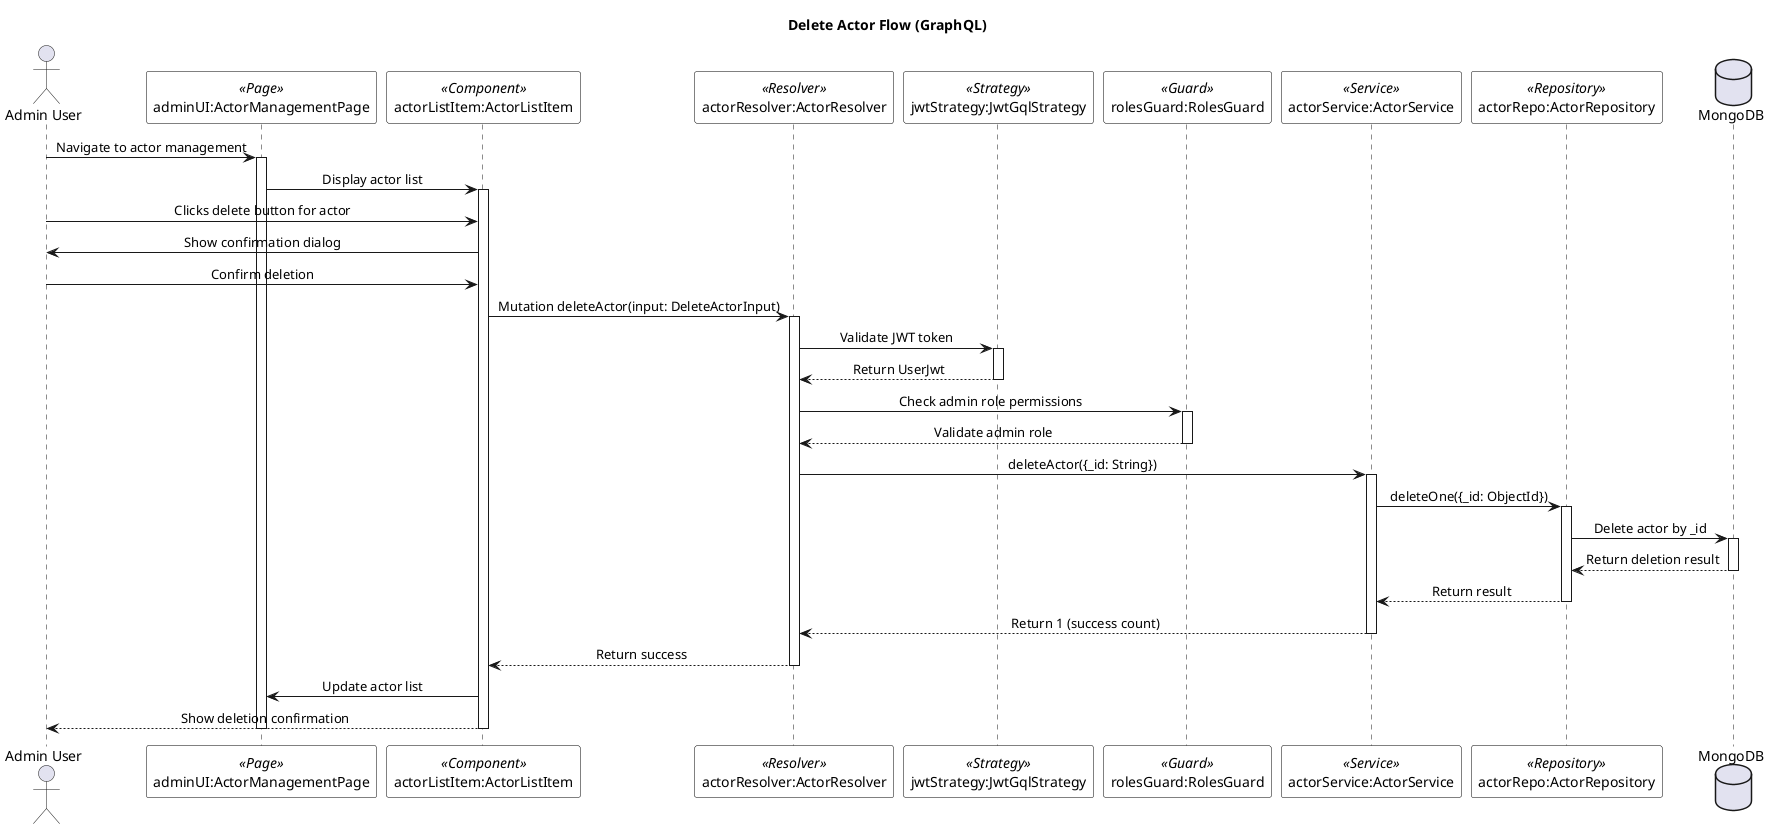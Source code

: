 @startuml Delete Actor Flow

skinparam SequenceMessageAlignment center
skinparam SequenceBoxBackgroundColor white
skinparam SequenceBoxBorderColor black
skinparam NoteBackgroundColor lightyellow
skinparam NoteBorderColor black
skinparam ParticipantBackgroundColor white
skinparam ParticipantBorderColor black

title Delete Actor Flow (GraphQL)

actor "Admin User" as adminUser
participant "adminUI:ActorManagementPage" as adminUI <<Page>>
participant "actorListItem:ActorListItem" as actorListItem <<Component>>
participant "actorResolver:ActorResolver" as actorResolver <<Resolver>>
participant "jwtStrategy:JwtGqlStrategy" as jwtStrategy <<Strategy>>
participant "rolesGuard:RolesGuard" as rolesGuard <<Guard>>
participant "actorService:ActorService" as actorService <<Service>>
participant "actorRepo:ActorRepository" as actorRepo <<Repository>>
database "MongoDB" as mongoDB

adminUser -> adminUI : Navigate to actor management
activate adminUI

adminUI -> actorListItem : Display actor list
activate actorListItem

adminUser -> actorListItem : Clicks delete button for actor
actorListItem -> adminUser : Show confirmation dialog

adminUser -> actorListItem : Confirm deletion
actorListItem -> actorResolver : Mutation deleteActor(input: DeleteActorInput)
activate actorResolver

actorResolver -> jwtStrategy : Validate JWT token
activate jwtStrategy
jwtStrategy --> actorResolver : Return UserJwt
deactivate jwtStrategy

actorResolver -> rolesGuard : Check admin role permissions
activate rolesGuard
rolesGuard --> actorResolver : Validate admin role
deactivate rolesGuard

actorResolver -> actorService : deleteActor({_id: String})
activate actorService

actorService -> actorRepo : deleteOne({_id: ObjectId})
activate actorRepo
actorRepo -> mongoDB : Delete actor by _id
activate mongoDB
mongoDB --> actorRepo : Return deletion result
deactivate mongoDB
actorRepo --> actorService : Return result
deactivate actorRepo

actorService --> actorResolver : Return 1 (success count)
deactivate actorService

actorResolver --> actorListItem : Return success
deactivate actorResolver

actorListItem -> adminUI : Update actor list
actorListItem --> adminUser : Show deletion confirmation

deactivate actorListItem
deactivate adminUI

@enduml
